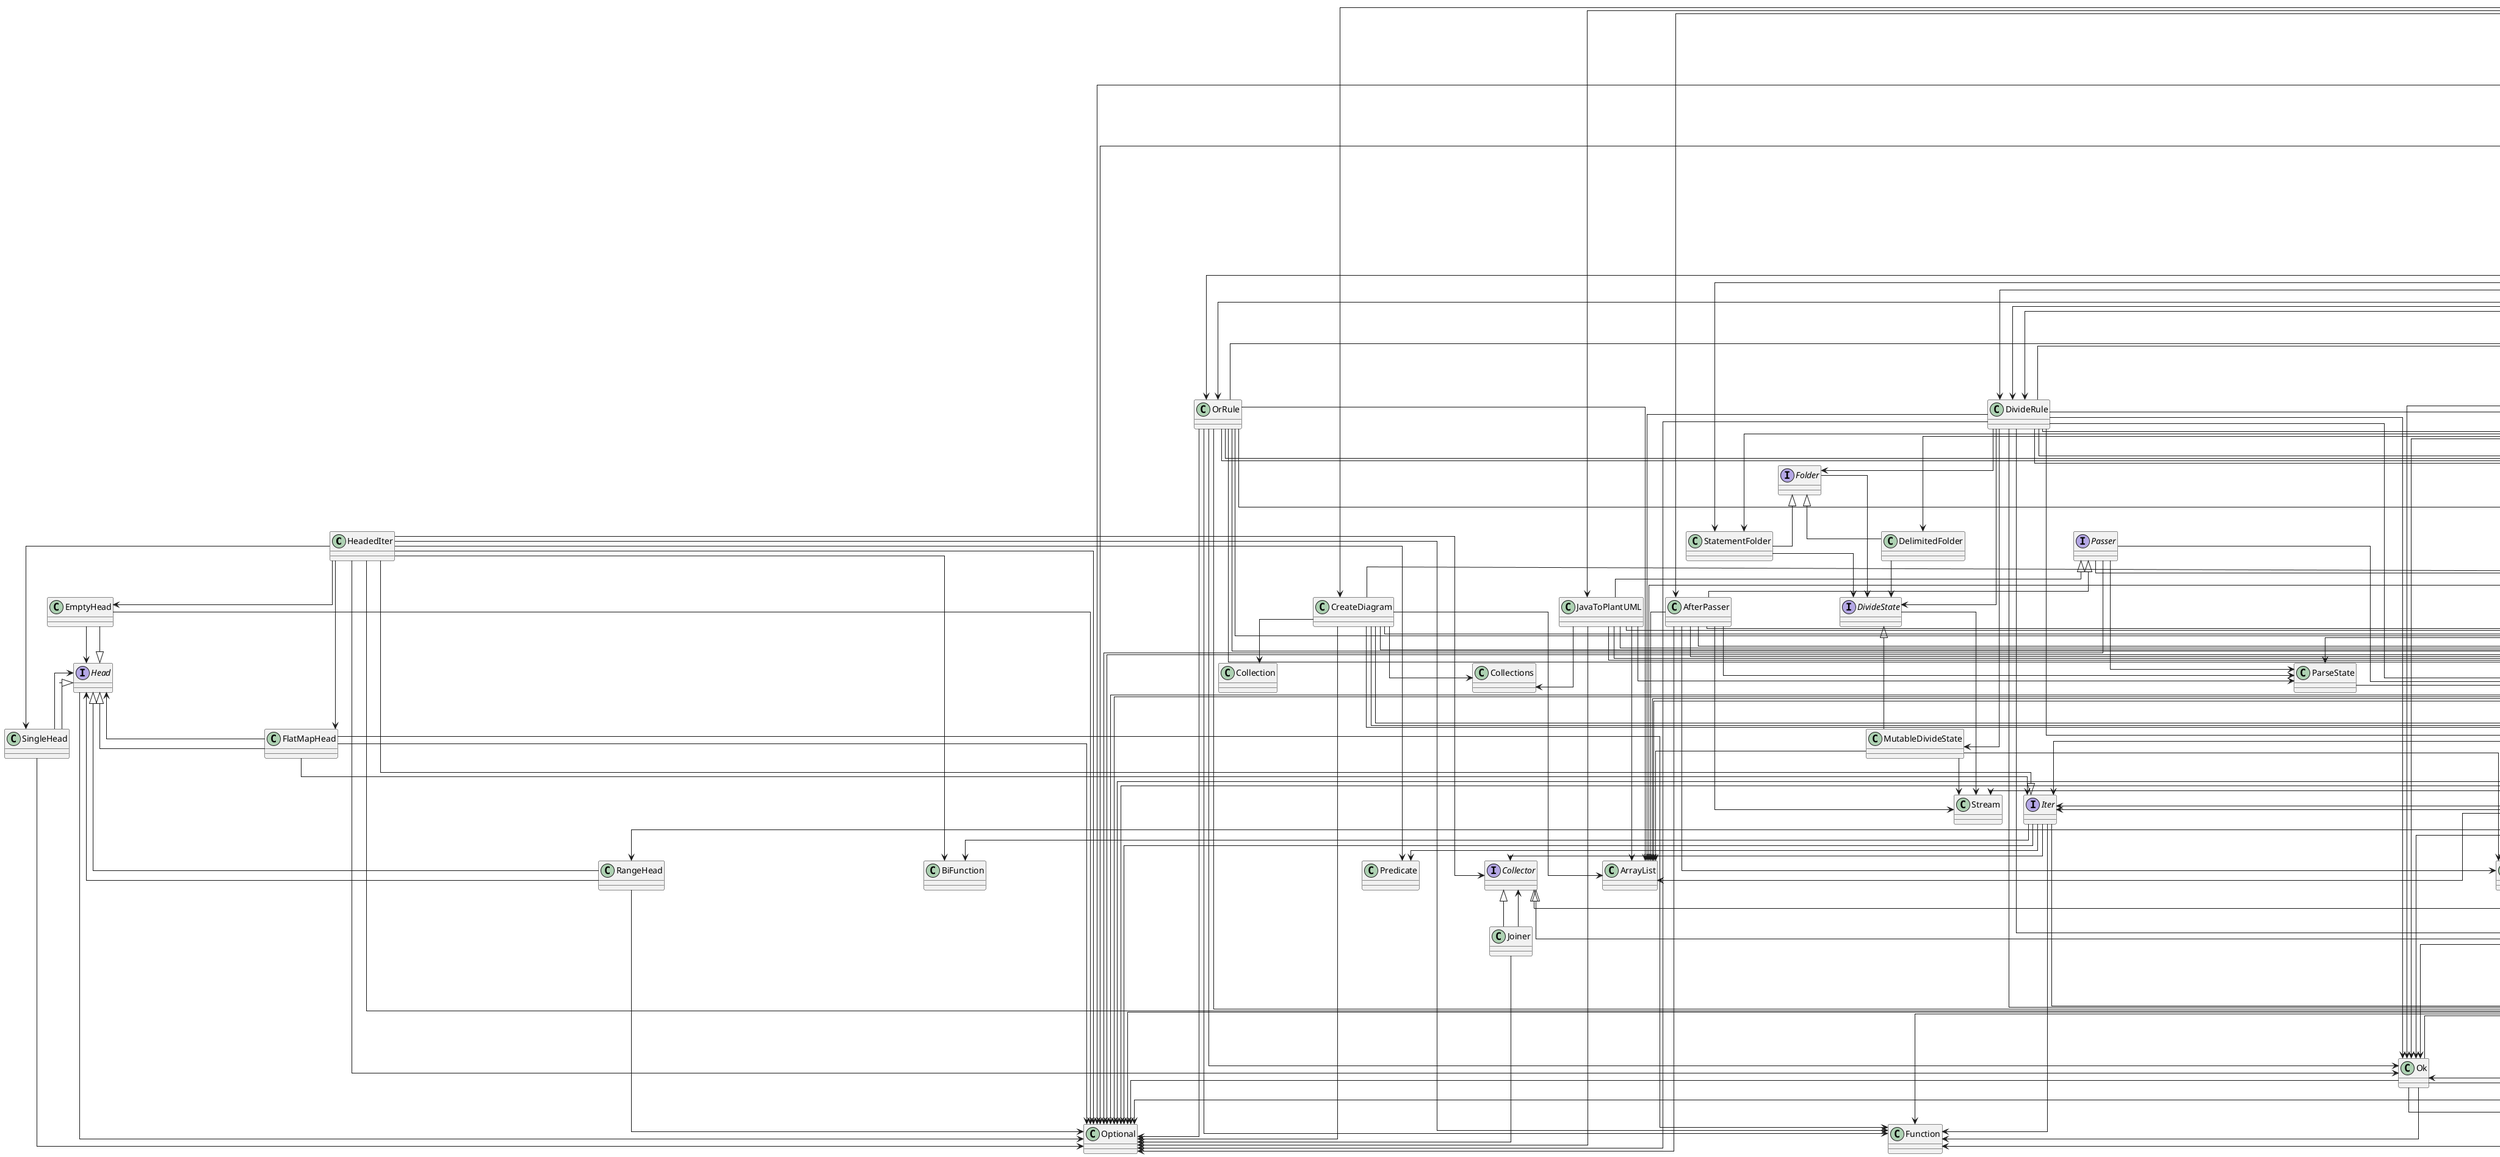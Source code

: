 @startuml
skinparam linetype ortho
HeadedIter --> Collector
HeadedIter --> EmptyHead
HeadedIter --> FlatMapHead
HeadedIter --> SingleHead
HeadedIter --> Ok
HeadedIter --> Result
HeadedIter --> Optional
HeadedIter --> BiFunction
HeadedIter --> Function
HeadedIter --> Predicate
class HeadedIter
Iter <|-- HeadedIter
Roots --> Node
Roots --> Location
Roots --> Map
class Roots
All --> Node
All --> Location
All --> Map
interface All
SymbolRule --> Err
SymbolRule --> Result
SymbolRule --> Node
SymbolRule --> StringContext
SymbolRule --> CompileError
class SymbolRule
Rule <|-- SymbolRule
EmptyHead --> Head
EmptyHead --> Optional
class EmptyHead
Head <|-- EmptyHead
JavaRoots --> Namespaced
JavaRoots --> ContextRule
JavaRoots --> DivideRule
JavaRoots --> InfixRule
JavaRoots --> NodeRule
JavaRoots --> OrRule
JavaRoots --> Rule
JavaRoots --> StringRule
JavaRoots --> StripRule
JavaRoots --> SuffixRule
JavaRoots --> SymbolRule
JavaRoots --> TypeRule
JavaRoots --> StatementFolder
JavaRoots --> List
class JavaRoots
Sources --> Result
Sources --> IOException
Sources --> Map
interface Sources
Iters --> Tuple2
Iters --> RangeHead
Iters --> ArrayList
Iters --> List
Iters --> Map
Iters --> Set
class Iters
PlantUMLRoots --> DivideRule
PlantUMLRoots --> ExactRule
PlantUMLRoots --> InfixRule
PlantUMLRoots --> OrRule
PlantUMLRoots --> PrefixRule
PlantUMLRoots --> Rule
PlantUMLRoots --> StringRule
PlantUMLRoots --> SuffixRule
PlantUMLRoots --> TypeRule
PlantUMLRoots --> StatementFolder
PlantUMLRoots --> List
class PlantUMLRoots
SafeFiles --> Iter
SafeFiles --> Iters
SafeFiles --> Err
SafeFiles --> Ok
SafeFiles --> Result
SafeFiles --> IOException
SafeFiles --> Files
SafeFiles --> Path
SafeFiles --> Optional
SafeFiles --> Collectors
SafeFiles --> Stream
class SafeFiles
Lexer --> Result
Lexer --> CompileError
Lexer --> Location
Lexer --> Map
interface Lexer
StringRule --> Err
StringRule --> Ok
StringRule --> Result
StringRule --> CompileError
StringRule --> MapNode
StringRule --> Node
class StringRule
Rule <|-- StringRule
ThrowableError --> Error
ThrowableError --> PrintWriter
ThrowableError --> StringWriter
class ThrowableError
Error <|-- ThrowableError
class Tuple2
ApplicationError --> Error
class ApplicationError
Error <|-- ApplicationError
PathSources --> SafeFiles
PathSources --> Tuple2
PathSources --> MapCollector
PathSources --> ResultCollector
PathSources --> Result
PathSources --> IOException
PathSources --> Files
PathSources --> Path
PathSources --> Map
class PathSources
Sources <|-- PathSources
StatementFolder --> DivideState
class StatementFolder
Folder <|-- StatementFolder
AfterPasser --> Tuple2
AfterPasser --> MapNode
AfterPasser --> Node
AfterPasser --> ParseState
AfterPasser --> ArrayList
AfterPasser --> List
AfterPasser --> Optional
AfterPasser --> Stream
class AfterPasser
Passer <|-- AfterPasser
Source --> Result
Source --> IOException
interface Source
Folder --> DivideState
interface Folder
DivideState --> Stream
interface DivideState
JavaToPlantUML --> Tuple2
JavaToPlantUML --> MapNode
JavaToPlantUML --> Node
JavaToPlantUML --> ParseState
JavaToPlantUML --> ArrayList
JavaToPlantUML --> Collections
JavaToPlantUML --> List
JavaToPlantUML --> Optional
class JavaToPlantUML
Passer <|-- JavaToPlantUML
CreateDiagram --> MapNode
CreateDiagram --> Node
CreateDiagram --> Location
CreateDiagram --> ArrayList
CreateDiagram --> Collection
CreateDiagram --> Collections
CreateDiagram --> List
CreateDiagram --> Map
CreateDiagram --> Optional
class CreateDiagram
All <|-- CreateDiagram
RuleGenerator --> Tuple2
RuleGenerator --> Iters
RuleGenerator --> MapCollector
RuleGenerator --> ResultCollector
RuleGenerator --> Result
RuleGenerator --> CompileError
RuleGenerator --> Rule
RuleGenerator --> Location
RuleGenerator --> Map
class RuleGenerator
Generator <|-- RuleGenerator
Generator --> Result
Generator --> CompileError
Generator --> Location
Generator --> Map
interface Generator
FlatMapHead --> Head
FlatMapHead --> Iter
FlatMapHead --> Optional
FlatMapHead --> Function
class FlatMapHead
Head <|-- FlatMapHead
Passer --> Tuple2
Passer --> Node
Passer --> ParseState
Passer --> Optional
interface Passer
ResultCollector --> Ok
ResultCollector --> Result
class ResultCollector
Collector <|-- ResultCollector
InfixRule --> Err
InfixRule --> Result
InfixRule --> Node
InfixRule --> StringContext
InfixRule --> CompileError
class InfixRule
Rule <|-- InfixRule
PrefixRule --> Err
PrefixRule --> Result
PrefixRule --> CompileError
PrefixRule --> Node
PrefixRule --> StringContext
class PrefixRule
Rule <|-- PrefixRule
MapCollector --> Tuple2
MapCollector --> HashMap
MapCollector --> Map
class MapCollector
Collector <|-- MapCollector
NodeContext --> Context
NodeContext --> Node
class NodeContext
Context <|-- NodeContext
CompileApplication --> ApplicationError
CompileApplication --> ThrowableError
CompileApplication --> Location
CompileApplication --> Sources
CompileApplication --> Targets
CompileApplication --> Generator
CompileApplication --> Lexer
CompileApplication --> Parser
CompileApplication --> Roots
CompileApplication --> Map
CompileApplication --> Optional
class CompileApplication
Application <|-- CompileApplication
ExactRule --> Err
ExactRule --> Ok
ExactRule --> Result
ExactRule --> CompileError
ExactRule --> MapNode
ExactRule --> Node
ExactRule --> StringContext
class ExactRule
Rule <|-- ExactRule
PathSource --> SafeFiles
PathSource --> Result
PathSource --> IOException
PathSource --> Path
PathSource --> ArrayList
PathSource --> List
class PathSource
Source <|-- PathSource
interface Collector
Head --> Optional
interface Head
TypeRule --> Err
TypeRule --> Result
TypeRule --> Context
TypeRule --> Node
TypeRule --> StringContext
TypeRule --> CompileError
TypeRule --> List
class TypeRule
Rule <|-- TypeRule
Joiner --> Collector
Joiner --> Optional
class Joiner
Collector <|-- Joiner
Node --> Tuple2
Node --> Iter
Node --> List
Node --> Map
Node --> Optional
interface Node
OrRule --> Err
OrRule --> Ok
OrRule --> Result
OrRule --> Context
OrRule --> Node
OrRule --> StringContext
OrRule --> CompileError
OrRule --> ArrayList
OrRule --> List
OrRule --> Optional
OrRule --> Function
class OrRule
Rule <|-- OrRule
ParseState --> Location
class ParseState
NodeRule --> Err
NodeRule --> Ok
NodeRule --> Result
NodeRule --> MapNode
NodeRule --> Node
NodeRule --> CompileError
class NodeRule
Rule <|-- NodeRule
CompileError --> Error
CompileError --> Context
CompileError --> ArrayList
CompileError --> Comparator
CompileError --> List
CompileError --> Collectors
class CompileError
Error <|-- CompileError
Rule --> Result
Rule --> CompileError
Rule --> Node
interface Rule
Namespaced --> DelimitedFolder
Namespaced --> DivideRule
Namespaced --> PrefixRule
Namespaced --> Rule
Namespaced --> StringRule
Namespaced --> StripRule
Namespaced --> SuffixRule
Namespaced --> TypeRule
class Namespaced
DelimitedFolder --> DivideState
class DelimitedFolder
Folder <|-- DelimitedFolder
TreeParser --> Tuple2
TreeParser --> Iters
TreeParser --> MapCollector
TreeParser --> Node
TreeParser --> Location
TreeParser --> ParseState
TreeParser --> ArrayList
TreeParser --> List
TreeParser --> Map
class TreeParser
Parser <|-- TreeParser
Location --> List
class Location
interface Parser
StringContext --> Context
class StringContext
Context <|-- StringContext
PathTargets --> SafeFiles
PathTargets --> Iters
PathTargets --> IOException
PathTargets --> Files
PathTargets --> Path
PathTargets --> Map
PathTargets --> Optional
class PathTargets
Targets <|-- PathTargets
SingleHead --> Head
SingleHead --> Optional
class SingleHead
Head <|-- SingleHead
StripRule --> Result
StripRule --> CompileError
StripRule --> Node
class StripRule
Rule <|-- StripRule
interface Error
Iter --> Collector
Iter --> Result
Iter --> Optional
Iter --> BiFunction
Iter --> Function
Iter --> Predicate
interface Iter
Ok --> Tuple2
Ok --> Optional
Ok --> Function
Ok --> Supplier
class Ok
Result <|-- Ok
Application --> Optional
interface Application
RangeHead --> Head
RangeHead --> Optional
class RangeHead
Head <|-- RangeHead
DivideRule --> Iters
DivideRule --> ResultCollector
DivideRule --> Err
DivideRule --> Ok
DivideRule --> Result
DivideRule --> MapNode
DivideRule --> Node
DivideRule --> DivideState
DivideRule --> MutableDivideState
DivideRule --> Folder
DivideRule --> CompileError
DivideRule --> ArrayList
DivideRule --> List
DivideRule --> Optional
class DivideRule
Rule <|-- DivideRule
Err --> Tuple2
Err --> Optional
Err --> Function
Err --> Supplier
class Err
Result <|-- Err
RuleLexer --> Tuple2
RuleLexer --> Iters
RuleLexer --> MapCollector
RuleLexer --> ResultCollector
RuleLexer --> Result
RuleLexer --> CompileError
RuleLexer --> Node
RuleLexer --> Rule
RuleLexer --> Location
RuleLexer --> Map
class RuleLexer
Lexer <|-- RuleLexer
interface Context
SuffixRule --> Err
SuffixRule --> Result
SuffixRule --> CompileError
SuffixRule --> Node
SuffixRule --> StringContext
class SuffixRule
Rule <|-- SuffixRule
Result --> Tuple2
Result --> Optional
Result --> Function
Result --> Supplier
interface Result
Main --> Application
Main --> CompileApplication
Main --> JavaRoots
Main --> PlantUMLRoots
Main --> Error
Main --> PathSources
Main --> PathTargets
Main --> Sources
Main --> Targets
Main --> CreateDiagram
Main --> AfterPasser
Main --> JavaToPlantUML
Main --> Lexer
Main --> Parser
Main --> RuleGenerator
Main --> RuleLexer
Main --> TreeParser
Main --> Paths
class Main
MutableDivideState --> ArrayList
MutableDivideState --> List
MutableDivideState --> Stream
class MutableDivideState
DivideState <|-- MutableDivideState
MapNode --> Tuple2
MapNode --> Iter
MapNode --> Iters
MapNode --> HashMap
MapNode --> List
MapNode --> Map
MapNode --> Optional
class MapNode
Node <|-- MapNode
Targets --> IOException
Targets --> Map
Targets --> Optional
interface Targets
ContextRule --> Result
ContextRule --> Node
ContextRule --> StringContext
ContextRule --> CompileError
ContextRule --> List
class ContextRule
Rule <|-- ContextRule
@enduml
